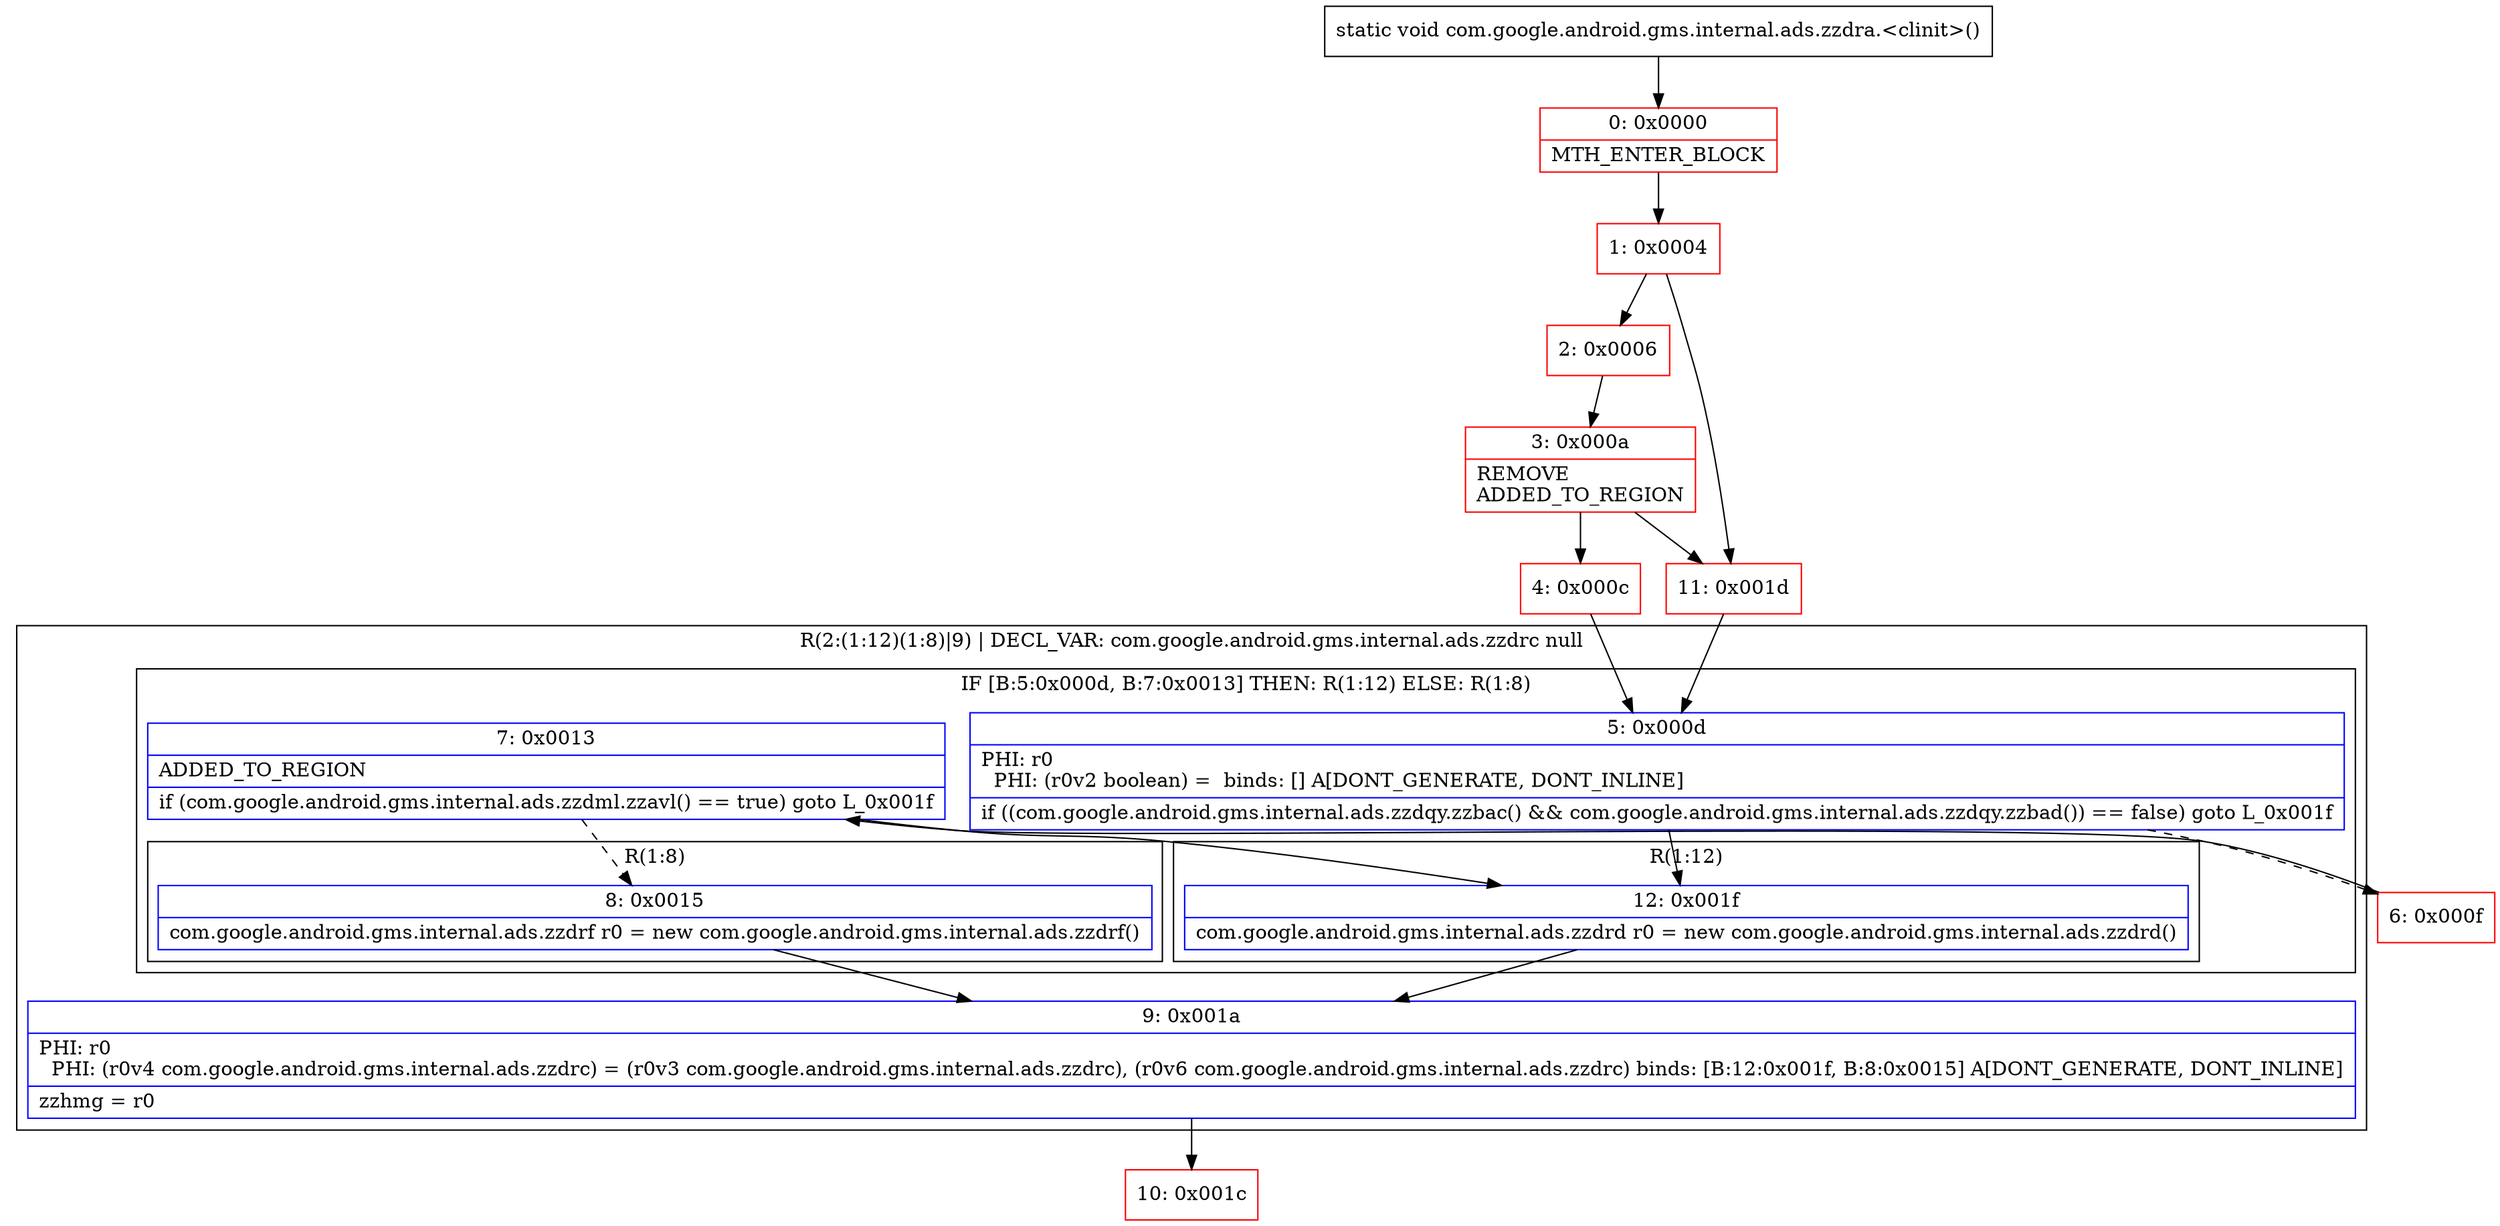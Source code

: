 digraph "CFG forcom.google.android.gms.internal.ads.zzdra.\<clinit\>()V" {
subgraph cluster_Region_1766779980 {
label = "R(2:(1:12)(1:8)|9) | DECL_VAR: com.google.android.gms.internal.ads.zzdrc null\l";
node [shape=record,color=blue];
subgraph cluster_IfRegion_968525426 {
label = "IF [B:5:0x000d, B:7:0x0013] THEN: R(1:12) ELSE: R(1:8)";
node [shape=record,color=blue];
Node_5 [shape=record,label="{5\:\ 0x000d|PHI: r0 \l  PHI: (r0v2 boolean) =  binds: [] A[DONT_GENERATE, DONT_INLINE]\l|if ((com.google.android.gms.internal.ads.zzdqy.zzbac() && com.google.android.gms.internal.ads.zzdqy.zzbad()) == false) goto L_0x001f\l}"];
Node_7 [shape=record,label="{7\:\ 0x0013|ADDED_TO_REGION\l|if (com.google.android.gms.internal.ads.zzdml.zzavl() == true) goto L_0x001f\l}"];
subgraph cluster_Region_1300006529 {
label = "R(1:12)";
node [shape=record,color=blue];
Node_12 [shape=record,label="{12\:\ 0x001f|com.google.android.gms.internal.ads.zzdrd r0 = new com.google.android.gms.internal.ads.zzdrd()\l}"];
}
subgraph cluster_Region_808946904 {
label = "R(1:8)";
node [shape=record,color=blue];
Node_8 [shape=record,label="{8\:\ 0x0015|com.google.android.gms.internal.ads.zzdrf r0 = new com.google.android.gms.internal.ads.zzdrf()\l}"];
}
}
Node_9 [shape=record,label="{9\:\ 0x001a|PHI: r0 \l  PHI: (r0v4 com.google.android.gms.internal.ads.zzdrc) = (r0v3 com.google.android.gms.internal.ads.zzdrc), (r0v6 com.google.android.gms.internal.ads.zzdrc) binds: [B:12:0x001f, B:8:0x0015] A[DONT_GENERATE, DONT_INLINE]\l|zzhmg = r0\l}"];
}
Node_0 [shape=record,color=red,label="{0\:\ 0x0000|MTH_ENTER_BLOCK\l}"];
Node_1 [shape=record,color=red,label="{1\:\ 0x0004}"];
Node_2 [shape=record,color=red,label="{2\:\ 0x0006}"];
Node_3 [shape=record,color=red,label="{3\:\ 0x000a|REMOVE\lADDED_TO_REGION\l}"];
Node_4 [shape=record,color=red,label="{4\:\ 0x000c}"];
Node_6 [shape=record,color=red,label="{6\:\ 0x000f}"];
Node_10 [shape=record,color=red,label="{10\:\ 0x001c}"];
Node_11 [shape=record,color=red,label="{11\:\ 0x001d}"];
MethodNode[shape=record,label="{static void com.google.android.gms.internal.ads.zzdra.\<clinit\>() }"];
MethodNode -> Node_0;
Node_5 -> Node_6[style=dashed];
Node_5 -> Node_12;
Node_7 -> Node_8[style=dashed];
Node_7 -> Node_12;
Node_12 -> Node_9;
Node_8 -> Node_9;
Node_9 -> Node_10;
Node_0 -> Node_1;
Node_1 -> Node_2;
Node_1 -> Node_11;
Node_2 -> Node_3;
Node_3 -> Node_4;
Node_3 -> Node_11;
Node_4 -> Node_5;
Node_6 -> Node_7;
Node_11 -> Node_5;
}

